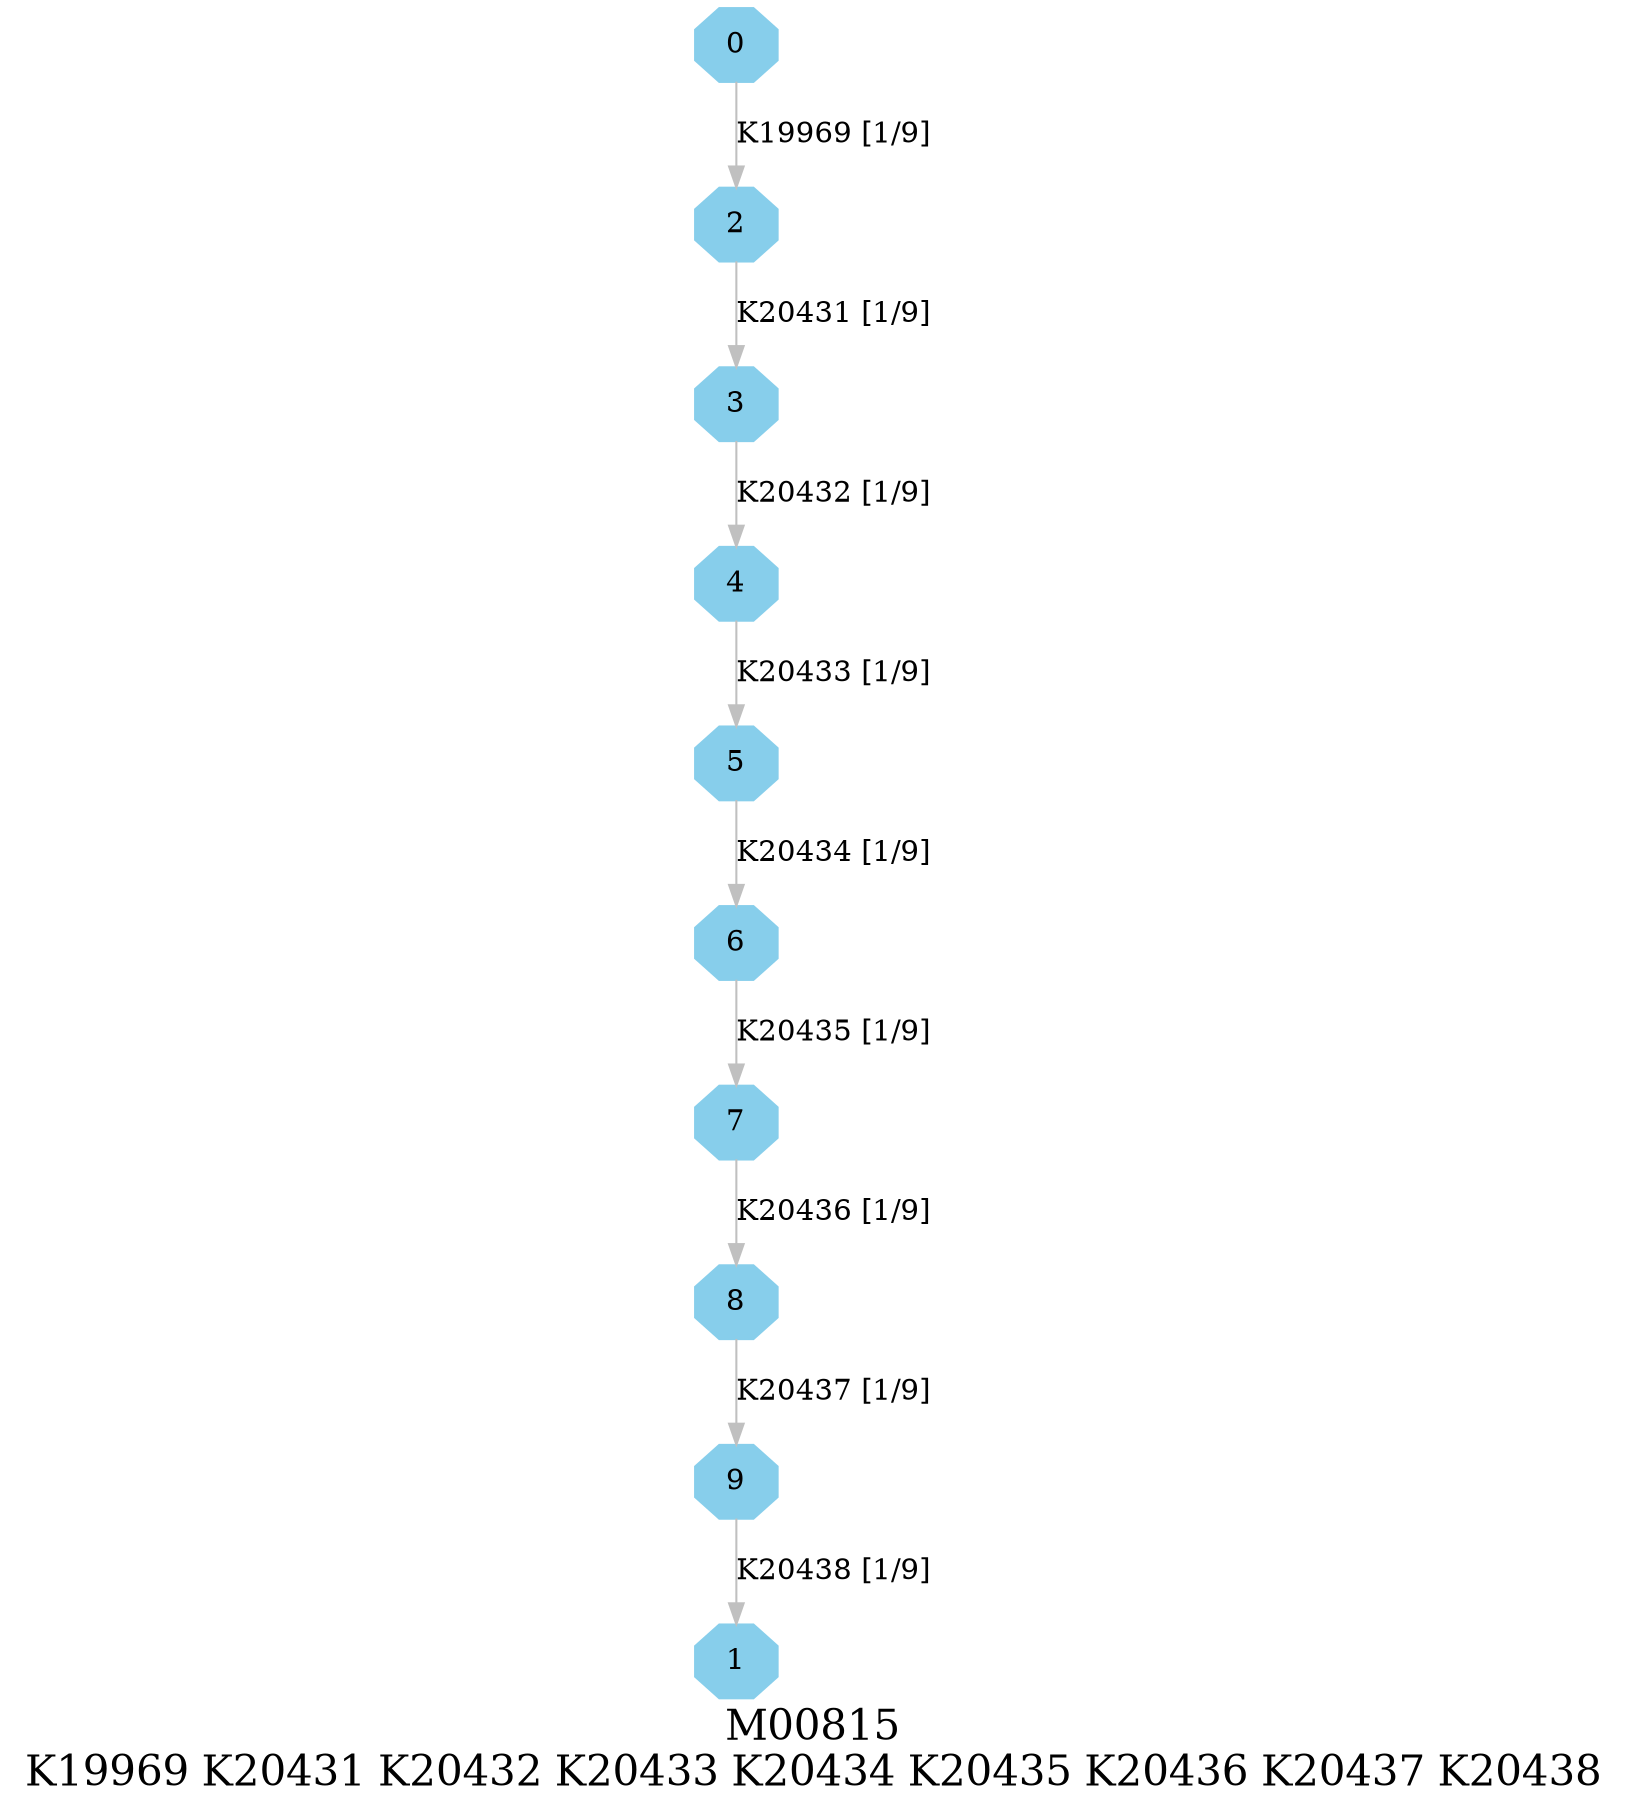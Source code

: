 digraph G {
graph [label="M00815
K19969 K20431 K20432 K20433 K20434 K20435 K20436 K20437 K20438",fontsize=20];
node [shape=box,style=filled];
edge [len=3,color=grey];
{node [width=.3,height=.3,shape=octagon,style=filled,color=skyblue] 0 1 2 3 4 5 6 7 8 9 }
0 -> 2 [label="K19969 [1/9]"];
2 -> 3 [label="K20431 [1/9]"];
3 -> 4 [label="K20432 [1/9]"];
4 -> 5 [label="K20433 [1/9]"];
5 -> 6 [label="K20434 [1/9]"];
6 -> 7 [label="K20435 [1/9]"];
7 -> 8 [label="K20436 [1/9]"];
8 -> 9 [label="K20437 [1/9]"];
9 -> 1 [label="K20438 [1/9]"];
}